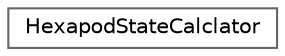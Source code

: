 digraph "クラス階層図"
{
 // LATEX_PDF_SIZE
  bgcolor="transparent";
  edge [fontname=Helvetica,fontsize=10,labelfontname=Helvetica,labelfontsize=10];
  node [fontname=Helvetica,fontsize=10,shape=box,height=0.2,width=0.4];
  rankdir="LR";
  Node0 [id="Node000000",label="HexapodStateCalclator",height=0.2,width=0.4,color="grey40", fillcolor="white", style="filled",URL="$class_hexapod_state_calclator.html",tooltip=" "];
}
